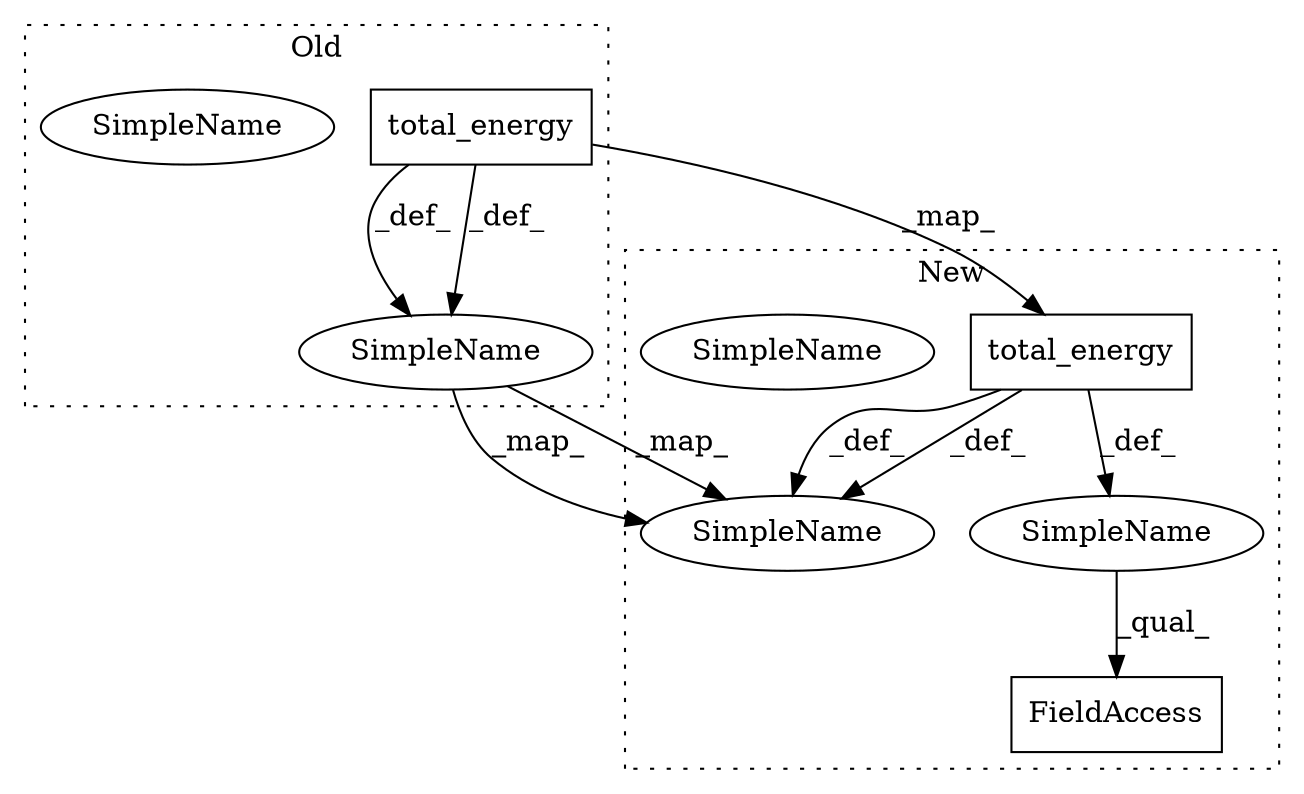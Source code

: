 digraph G {
subgraph cluster0 {
1 [label="total_energy" a="32" s="5641,5673" l="13,1" shape="box"];
3 [label="SimpleName" a="42" s="5680" l="16" shape="ellipse"];
6 [label="SimpleName" a="42" s="5680" l="16" shape="ellipse"];
label = "Old";
style="dotted";
}
subgraph cluster1 {
2 [label="total_energy" a="32" s="5698,5730" l="13,1" shape="box"];
4 [label="SimpleName" a="42" s="5807" l="16" shape="ellipse"];
5 [label="SimpleName" a="42" s="5807" l="16" shape="ellipse"];
7 [label="SimpleName" a="42" s="" l="" shape="ellipse"];
8 [label="FieldAccess" a="22" s="5692" l="48" shape="box"];
label = "New";
style="dotted";
}
1 -> 6 [label="_def_"];
1 -> 6 [label="_def_"];
1 -> 2 [label="_map_"];
2 -> 5 [label="_def_"];
2 -> 7 [label="_def_"];
2 -> 5 [label="_def_"];
6 -> 5 [label="_map_"];
6 -> 5 [label="_map_"];
7 -> 8 [label="_qual_"];
}